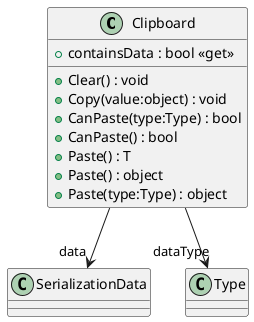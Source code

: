 @startuml
class Clipboard {
    + containsData : bool <<get>>
    + Clear() : void
    + Copy(value:object) : void
    + CanPaste(type:Type) : bool
    + CanPaste() : bool
    + Paste() : T
    + Paste() : object
    + Paste(type:Type) : object
}
Clipboard --> "data" SerializationData
Clipboard --> "dataType" Type
@enduml
